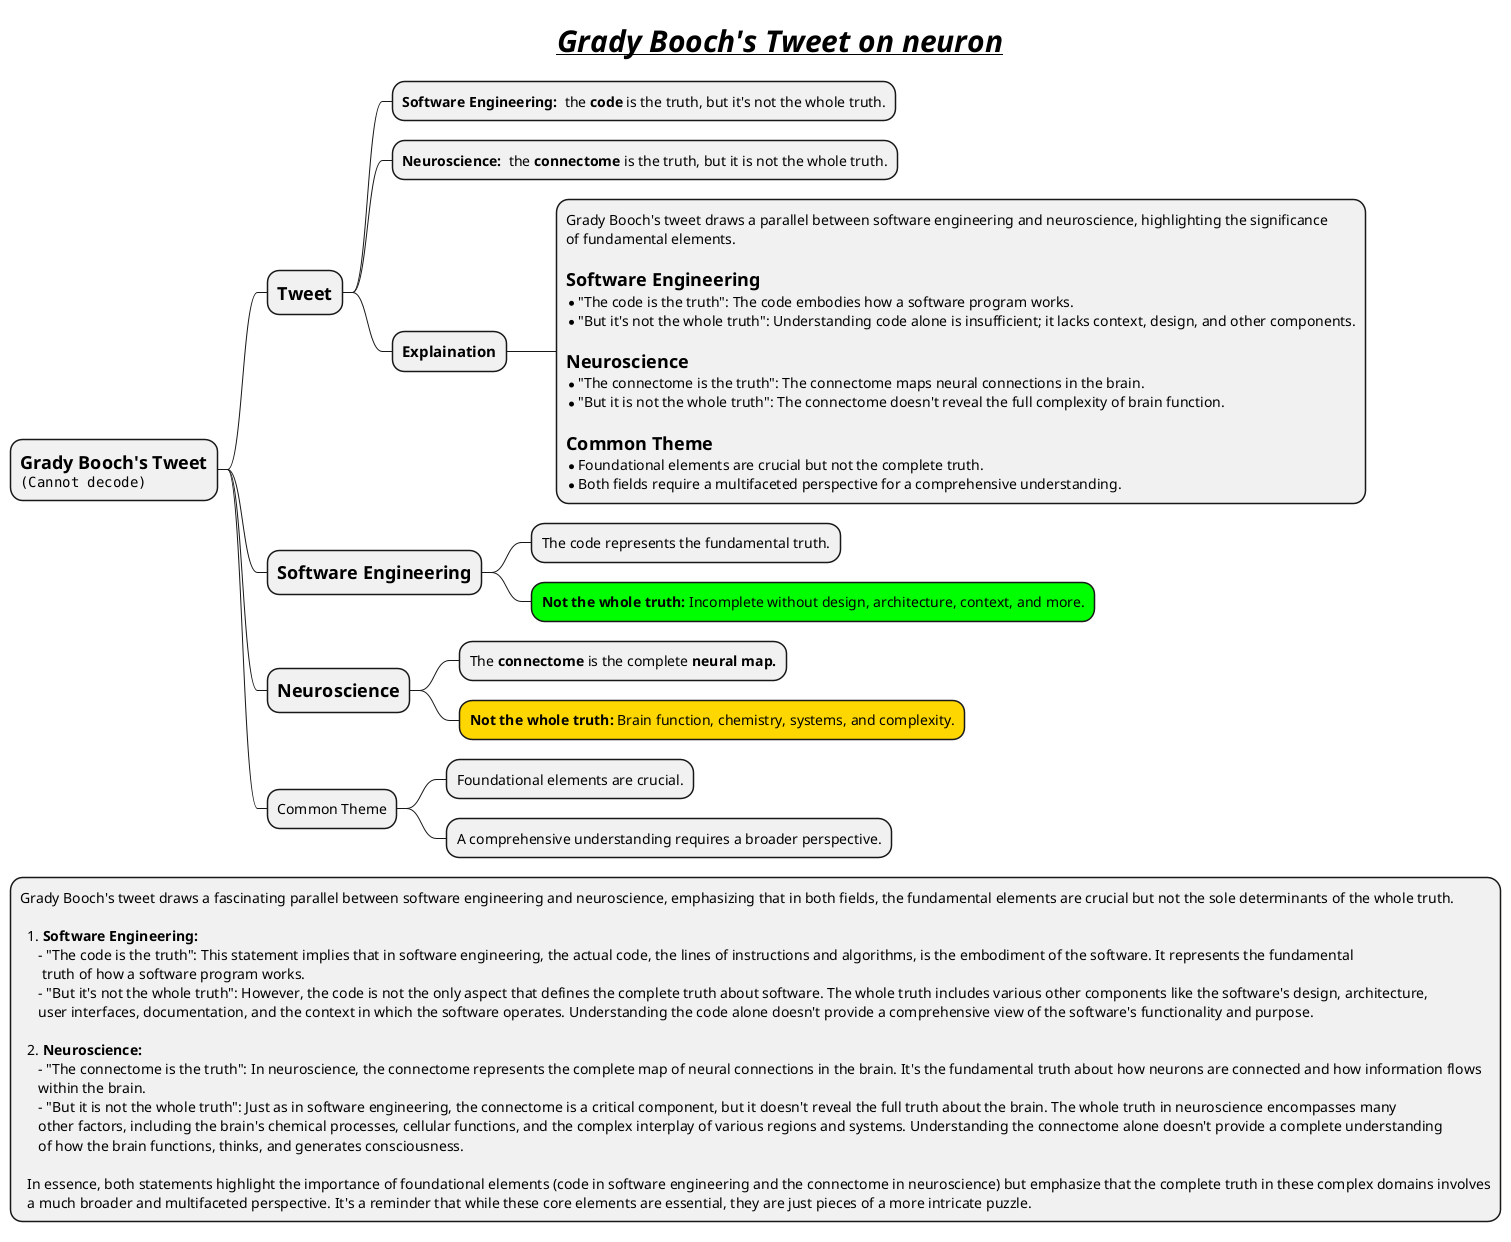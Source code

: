 @startmindmap
title =**//__Grady Booch's Tweet on neuron__//**

* =Grady Booch's Tweet\n<img:images/grady-booch-tweet-on-neuron.png>
** =Tweet
*** **Software Engineering:**  the **code** is the truth, but it's not the whole truth.
*** **Neuroscience: ** the **connectome** is the truth, but it is not the whole truth.
*** ===Explaination
****:Grady Booch's tweet draws a parallel between software engineering and neuroscience, highlighting the significance
of fundamental elements.

= Software Engineering
* "The code is the truth": The code embodies how a software program works.
* "But it's not the whole truth": Understanding code alone is insufficient; it lacks context, design, and other components.

= Neuroscience
* "The connectome is the truth": The connectome maps neural connections in the brain.
* "But it is not the whole truth": The connectome doesn't reveal the full complexity of brain function.

= Common Theme
* Foundational elements are crucial but not the complete truth.
* Both fields require a multifaceted perspective for a comprehensive understanding.;


** =Software Engineering
*** The code represents the fundamental truth.
***[#lime] **Not the whole truth:** Incomplete without design, architecture, context, and more.

** =Neuroscience
*** The **connectome** is the complete **neural map.**
***[#gold] **Not the whole truth:** Brain function, chemistry, systems, and complexity.

** Common Theme
*** Foundational elements are crucial.
*** A comprehensive understanding requires a broader perspective.

*:Grady Booch's tweet draws a fascinating parallel between software engineering and neuroscience, emphasizing that in both fields, the fundamental elements are crucial but not the sole determinants of the whole truth.

  1. **Software Engineering:**
     - "The code is the truth": This statement implies that in software engineering, the actual code, the lines of instructions and algorithms, is the embodiment of the software. It represents the fundamental
      truth of how a software program works.
     - "But it's not the whole truth": However, the code is not the only aspect that defines the complete truth about software. The whole truth includes various other components like the software's design, architecture,
     user interfaces, documentation, and the context in which the software operates. Understanding the code alone doesn't provide a comprehensive view of the software's functionality and purpose.

  2. **Neuroscience:**
     - "The connectome is the truth": In neuroscience, the connectome represents the complete map of neural connections in the brain. It's the fundamental truth about how neurons are connected and how information flows
     within the brain.
     - "But it is not the whole truth": Just as in software engineering, the connectome is a critical component, but it doesn't reveal the full truth about the brain. The whole truth in neuroscience encompasses many
     other factors, including the brain's chemical processes, cellular functions, and the complex interplay of various regions and systems. Understanding the connectome alone doesn't provide a complete understanding
     of how the brain functions, thinks, and generates consciousness.

  In essence, both statements highlight the importance of foundational elements (code in software engineering and the connectome in neuroscience) but emphasize that the complete truth in these complex domains involves
  a much broader and multifaceted perspective. It's a reminder that while these core elements are essential, they are just pieces of a more intricate puzzle.;
@endmindmap
